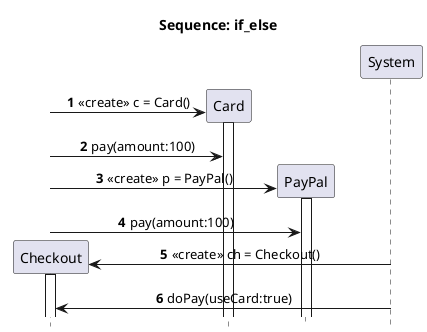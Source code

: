 @startuml
title Sequence: if_else
hide footbox
autonumber
skinparam ParticipantPadding 8
skinparam BoxPadding 8
skinparam ArrowThickness 1
skinparam SequenceMessageAlign center
participant Checkout as "Checkout"
participant Card as "Card"
participant PayPal as "PayPal"
participant System as "System"
create Card
Checkout -> Card ++ : <<create>> c = Card()
Checkout -> Card : pay(amount:100)
create PayPal
Checkout -> PayPal ++ : <<create>> p = PayPal()
Checkout -> PayPal : pay(amount:100)
create Checkout
System -> Checkout ++ : <<create>> ch = Checkout()
System -> Checkout : doPay(useCard:true)
@enduml
